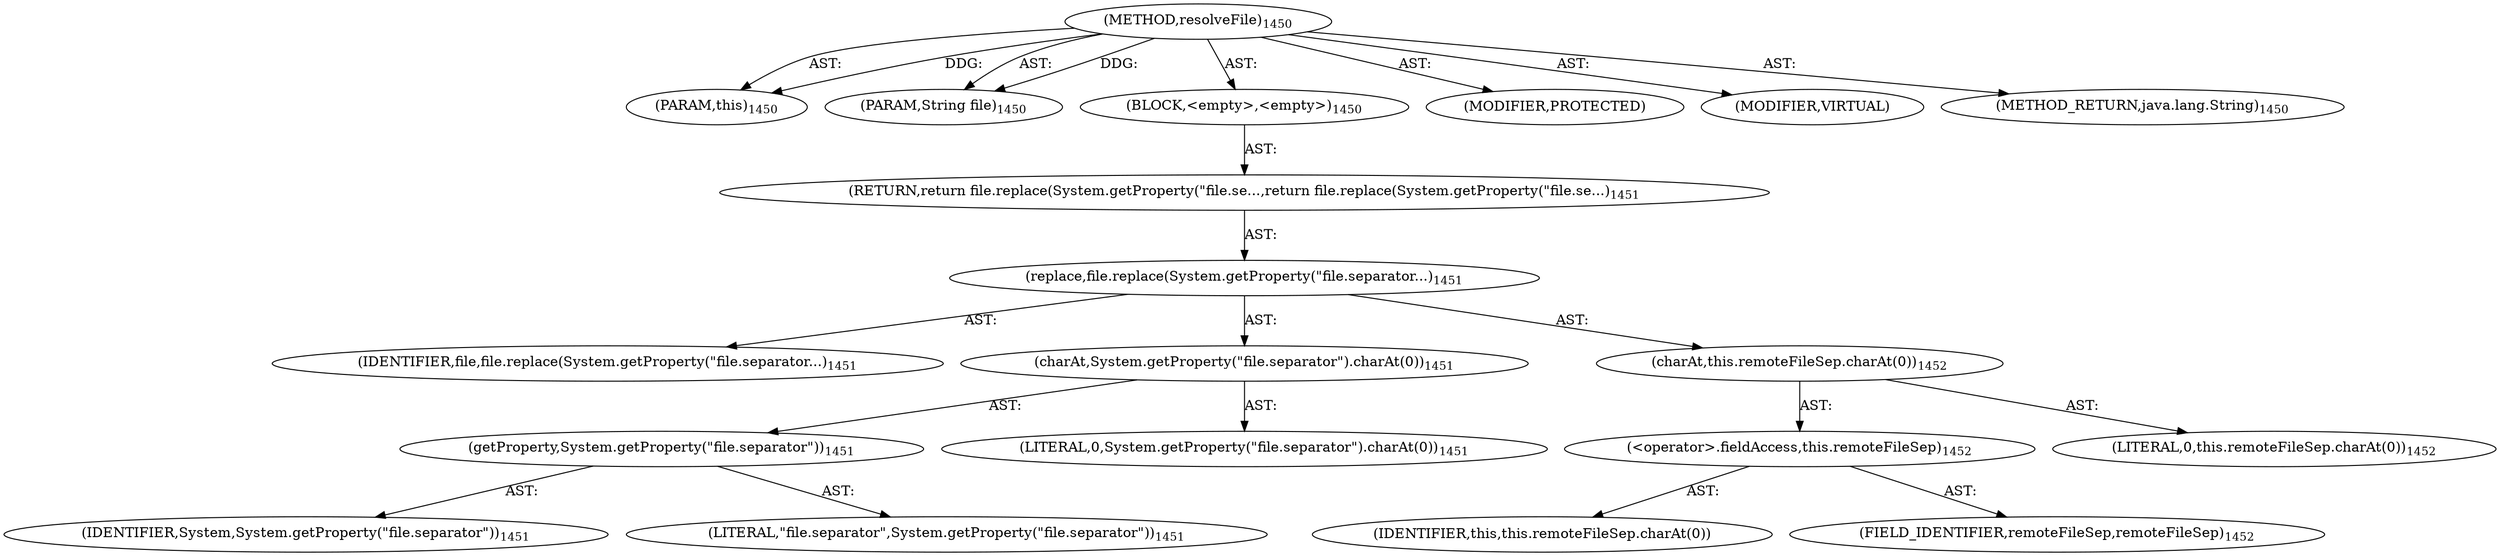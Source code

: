 digraph "resolveFile" {  
"111669149755" [label = <(METHOD,resolveFile)<SUB>1450</SUB>> ]
"115964117128" [label = <(PARAM,this)<SUB>1450</SUB>> ]
"115964117129" [label = <(PARAM,String file)<SUB>1450</SUB>> ]
"25769804034" [label = <(BLOCK,&lt;empty&gt;,&lt;empty&gt;)<SUB>1450</SUB>> ]
"146028888106" [label = <(RETURN,return file.replace(System.getProperty(&quot;file.se...,return file.replace(System.getProperty(&quot;file.se...)<SUB>1451</SUB>> ]
"30064772098" [label = <(replace,file.replace(System.getProperty(&quot;file.separator...)<SUB>1451</SUB>> ]
"68719477637" [label = <(IDENTIFIER,file,file.replace(System.getProperty(&quot;file.separator...)<SUB>1451</SUB>> ]
"30064772099" [label = <(charAt,System.getProperty(&quot;file.separator&quot;).charAt(0))<SUB>1451</SUB>> ]
"30064772100" [label = <(getProperty,System.getProperty(&quot;file.separator&quot;))<SUB>1451</SUB>> ]
"68719477638" [label = <(IDENTIFIER,System,System.getProperty(&quot;file.separator&quot;))<SUB>1451</SUB>> ]
"90194313378" [label = <(LITERAL,&quot;file.separator&quot;,System.getProperty(&quot;file.separator&quot;))<SUB>1451</SUB>> ]
"90194313379" [label = <(LITERAL,0,System.getProperty(&quot;file.separator&quot;).charAt(0))<SUB>1451</SUB>> ]
"30064772101" [label = <(charAt,this.remoteFileSep.charAt(0))<SUB>1452</SUB>> ]
"30064772102" [label = <(&lt;operator&gt;.fieldAccess,this.remoteFileSep)<SUB>1452</SUB>> ]
"68719477639" [label = <(IDENTIFIER,this,this.remoteFileSep.charAt(0))> ]
"55834575100" [label = <(FIELD_IDENTIFIER,remoteFileSep,remoteFileSep)<SUB>1452</SUB>> ]
"90194313380" [label = <(LITERAL,0,this.remoteFileSep.charAt(0))<SUB>1452</SUB>> ]
"133143986359" [label = <(MODIFIER,PROTECTED)> ]
"133143986360" [label = <(MODIFIER,VIRTUAL)> ]
"128849018939" [label = <(METHOD_RETURN,java.lang.String)<SUB>1450</SUB>> ]
  "111669149755" -> "115964117128"  [ label = "AST: "] 
  "111669149755" -> "115964117129"  [ label = "AST: "] 
  "111669149755" -> "25769804034"  [ label = "AST: "] 
  "111669149755" -> "133143986359"  [ label = "AST: "] 
  "111669149755" -> "133143986360"  [ label = "AST: "] 
  "111669149755" -> "128849018939"  [ label = "AST: "] 
  "25769804034" -> "146028888106"  [ label = "AST: "] 
  "146028888106" -> "30064772098"  [ label = "AST: "] 
  "30064772098" -> "68719477637"  [ label = "AST: "] 
  "30064772098" -> "30064772099"  [ label = "AST: "] 
  "30064772098" -> "30064772101"  [ label = "AST: "] 
  "30064772099" -> "30064772100"  [ label = "AST: "] 
  "30064772099" -> "90194313379"  [ label = "AST: "] 
  "30064772100" -> "68719477638"  [ label = "AST: "] 
  "30064772100" -> "90194313378"  [ label = "AST: "] 
  "30064772101" -> "30064772102"  [ label = "AST: "] 
  "30064772101" -> "90194313380"  [ label = "AST: "] 
  "30064772102" -> "68719477639"  [ label = "AST: "] 
  "30064772102" -> "55834575100"  [ label = "AST: "] 
  "111669149755" -> "115964117128"  [ label = "DDG: "] 
  "111669149755" -> "115964117129"  [ label = "DDG: "] 
}
